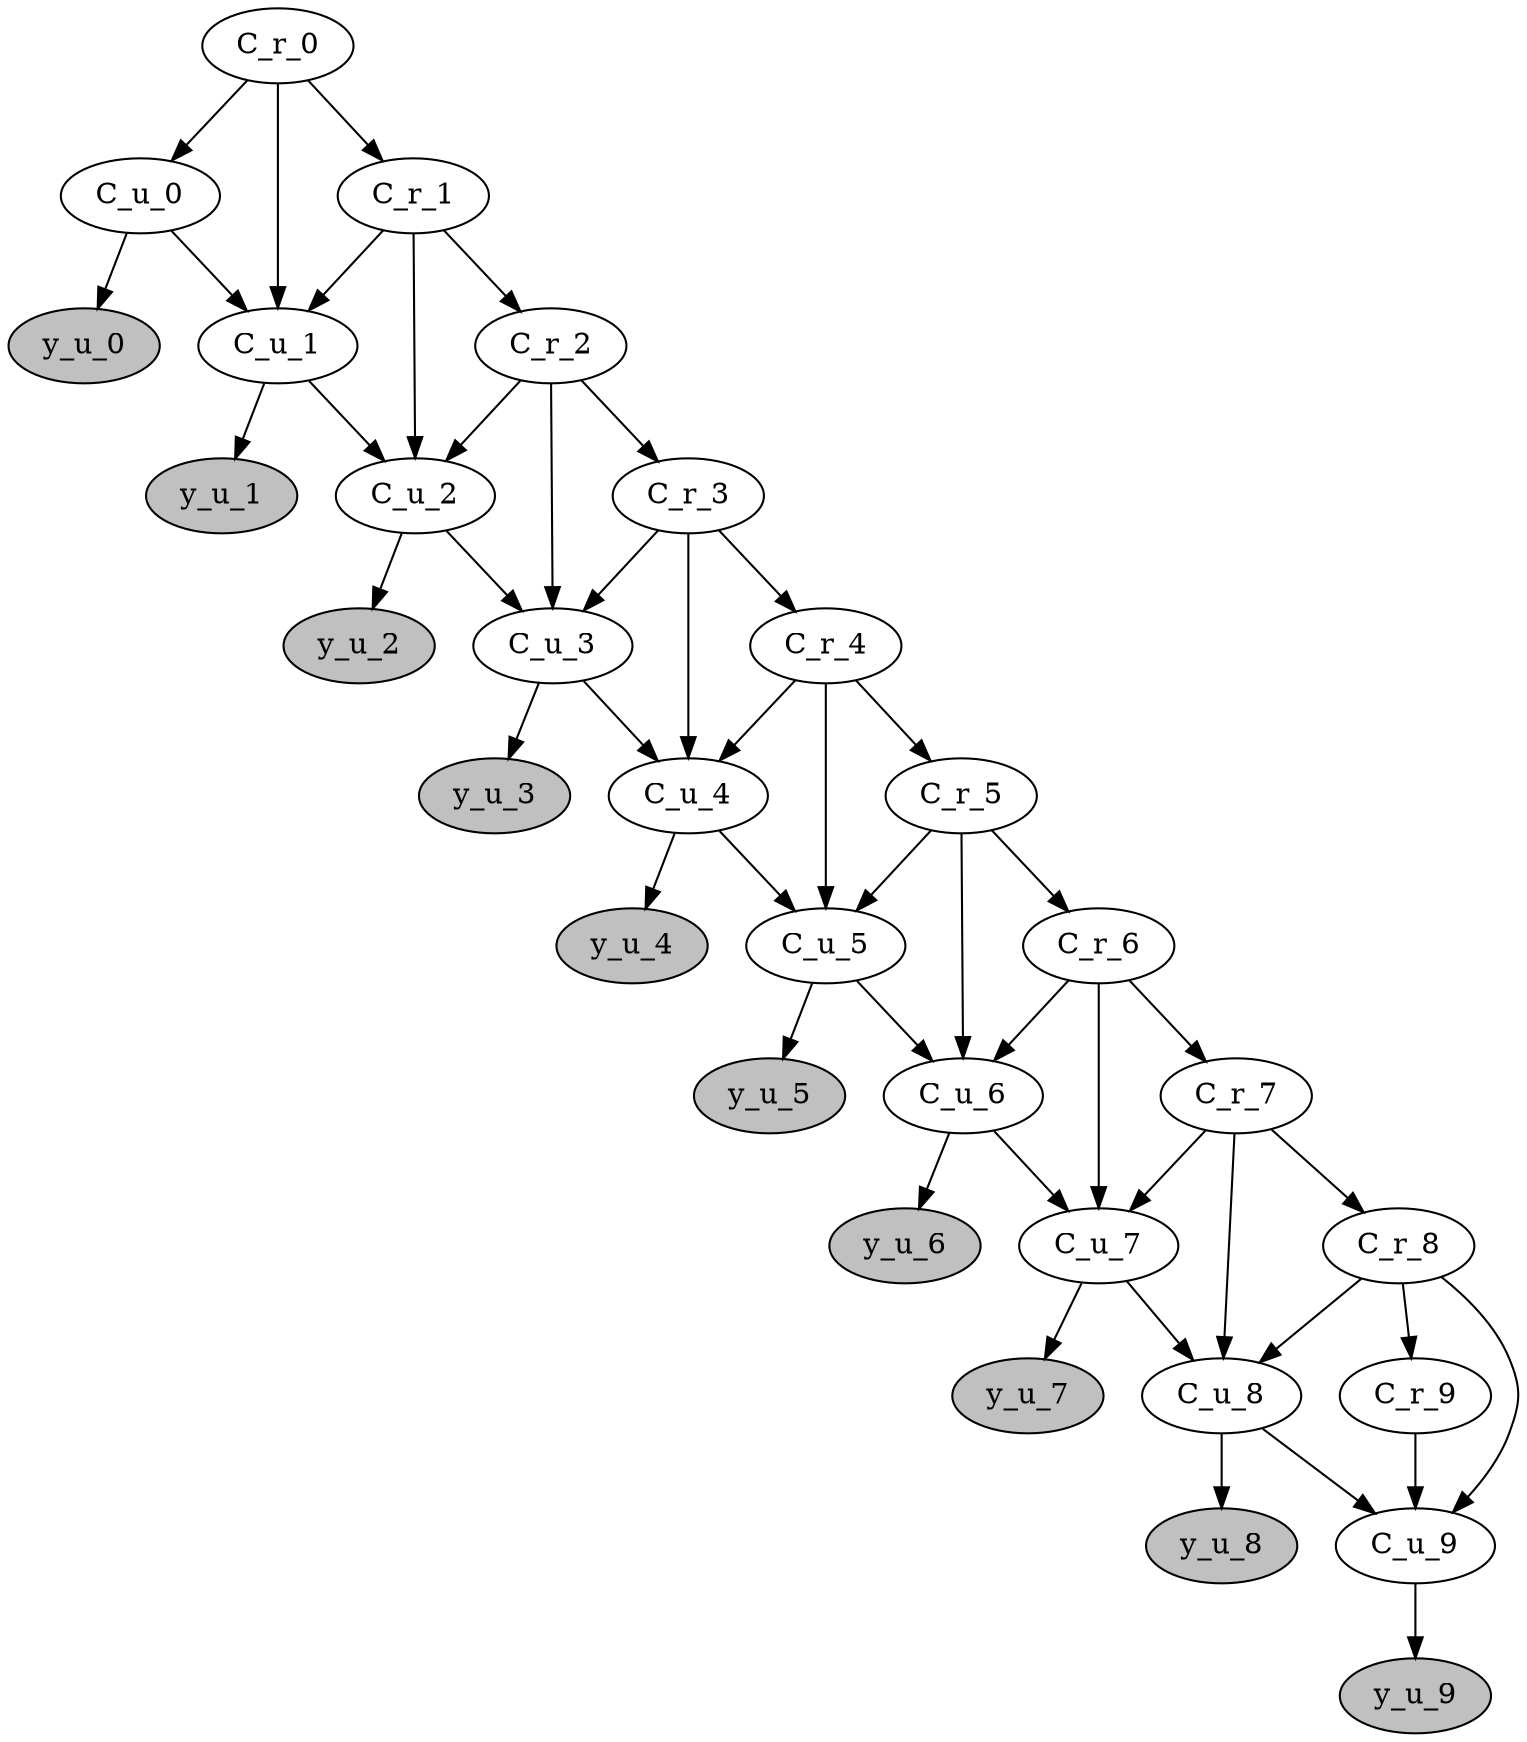 digraph {
	C_r_0 [label=C_r_0 fillcolor=white shape=ellipse style=filled]
	C_u_0 [label=C_u_0 fillcolor=white shape=ellipse style=filled]
	y_u_0 [label=y_u_0 fillcolor=grey shape=ellipse style=filled]
	C_r_1 [label=C_r_1 fillcolor=white shape=ellipse style=filled]
	C_u_1 [label=C_u_1 fillcolor=white shape=ellipse style=filled]
	y_u_1 [label=y_u_1 fillcolor=grey shape=ellipse style=filled]
	C_r_2 [label=C_r_2 fillcolor=white shape=ellipse style=filled]
	C_u_2 [label=C_u_2 fillcolor=white shape=ellipse style=filled]
	y_u_2 [label=y_u_2 fillcolor=grey shape=ellipse style=filled]
	C_r_3 [label=C_r_3 fillcolor=white shape=ellipse style=filled]
	C_u_3 [label=C_u_3 fillcolor=white shape=ellipse style=filled]
	y_u_3 [label=y_u_3 fillcolor=grey shape=ellipse style=filled]
	C_r_4 [label=C_r_4 fillcolor=white shape=ellipse style=filled]
	C_u_4 [label=C_u_4 fillcolor=white shape=ellipse style=filled]
	y_u_4 [label=y_u_4 fillcolor=grey shape=ellipse style=filled]
	C_r_5 [label=C_r_5 fillcolor=white shape=ellipse style=filled]
	C_u_5 [label=C_u_5 fillcolor=white shape=ellipse style=filled]
	y_u_5 [label=y_u_5 fillcolor=grey shape=ellipse style=filled]
	C_r_6 [label=C_r_6 fillcolor=white shape=ellipse style=filled]
	C_u_6 [label=C_u_6 fillcolor=white shape=ellipse style=filled]
	y_u_6 [label=y_u_6 fillcolor=grey shape=ellipse style=filled]
	C_r_7 [label=C_r_7 fillcolor=white shape=ellipse style=filled]
	C_u_7 [label=C_u_7 fillcolor=white shape=ellipse style=filled]
	y_u_7 [label=y_u_7 fillcolor=grey shape=ellipse style=filled]
	C_r_8 [label=C_r_8 fillcolor=white shape=ellipse style=filled]
	C_u_8 [label=C_u_8 fillcolor=white shape=ellipse style=filled]
	y_u_8 [label=y_u_8 fillcolor=grey shape=ellipse style=filled]
	C_r_9 [label=C_r_9 fillcolor=white shape=ellipse style=filled]
	C_u_9 [label=C_u_9 fillcolor=white shape=ellipse style=filled]
	y_u_9 [label=y_u_9 fillcolor=grey shape=ellipse style=filled]
	C_r_0 -> C_u_0
	C_u_0 -> y_u_0
	C_r_0 -> C_r_1
	C_u_0 -> C_u_1
	C_r_0 -> C_u_1
	C_r_1 -> C_u_1
	C_u_1 -> y_u_1
	C_r_1 -> C_r_2
	C_r_2 -> C_u_2
	C_u_1 -> C_u_2
	C_r_1 -> C_u_2
	C_u_2 -> y_u_2
	C_r_2 -> C_r_3
	C_u_2 -> C_u_3
	C_r_3 -> C_u_3
	C_r_2 -> C_u_3
	C_u_3 -> y_u_3
	C_r_3 -> C_r_4
	C_r_4 -> C_u_4
	C_u_3 -> C_u_4
	C_r_3 -> C_u_4
	C_u_4 -> y_u_4
	C_r_4 -> C_r_5
	C_r_4 -> C_u_5
	C_u_4 -> C_u_5
	C_r_5 -> C_u_5
	C_u_5 -> y_u_5
	C_r_5 -> C_r_6
	C_r_6 -> C_u_6
	C_u_5 -> C_u_6
	C_r_5 -> C_u_6
	C_u_6 -> y_u_6
	C_r_6 -> C_r_7
	C_r_6 -> C_u_7
	C_r_7 -> C_u_7
	C_u_6 -> C_u_7
	C_u_7 -> y_u_7
	C_r_7 -> C_r_8
	C_u_7 -> C_u_8
	C_r_7 -> C_u_8
	C_r_8 -> C_u_8
	C_u_8 -> y_u_8
	C_r_8 -> C_r_9
	C_u_8 -> C_u_9
	C_r_8 -> C_u_9
	C_r_9 -> C_u_9
	C_u_9 -> y_u_9
}
